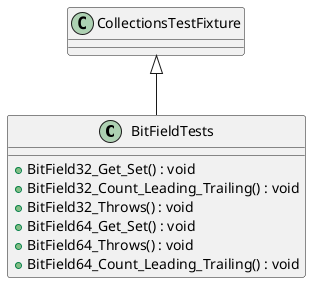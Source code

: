 @startuml
class BitFieldTests {
    + BitField32_Get_Set() : void
    + BitField32_Count_Leading_Trailing() : void
    + BitField32_Throws() : void
    + BitField64_Get_Set() : void
    + BitField64_Throws() : void
    + BitField64_Count_Leading_Trailing() : void
}
CollectionsTestFixture <|-- BitFieldTests
@enduml
